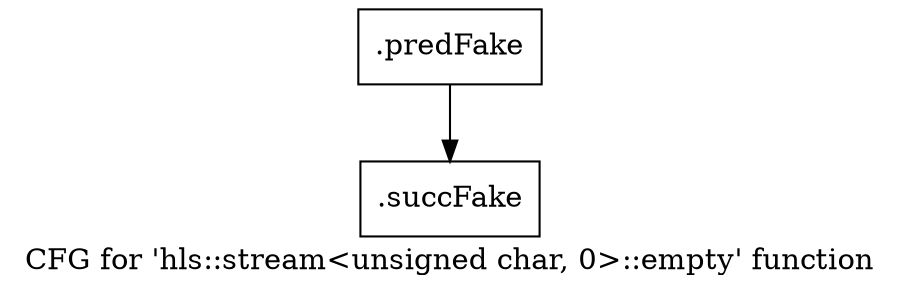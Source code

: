 digraph "CFG for 'hls::stream\<unsigned char, 0\>::empty' function" {
	label="CFG for 'hls::stream\<unsigned char, 0\>::empty' function";

	Node0x5230db0 [shape=record,filename="",linenumber="",label="{.predFake}"];
	Node0x5230db0 -> Node0x52d8130[ callList="" memoryops="" filename="/home/akhilkushe/Xilinx/Vitis_HLS/2021.2/include/hls_stream_thread_unsafe.h" execusionnum="1"];
	Node0x52d8130 [shape=record,filename="/home/akhilkushe/Xilinx/Vitis_HLS/2021.2/include/hls_stream_thread_unsafe.h",linenumber="351",label="{.succFake}"];
}
